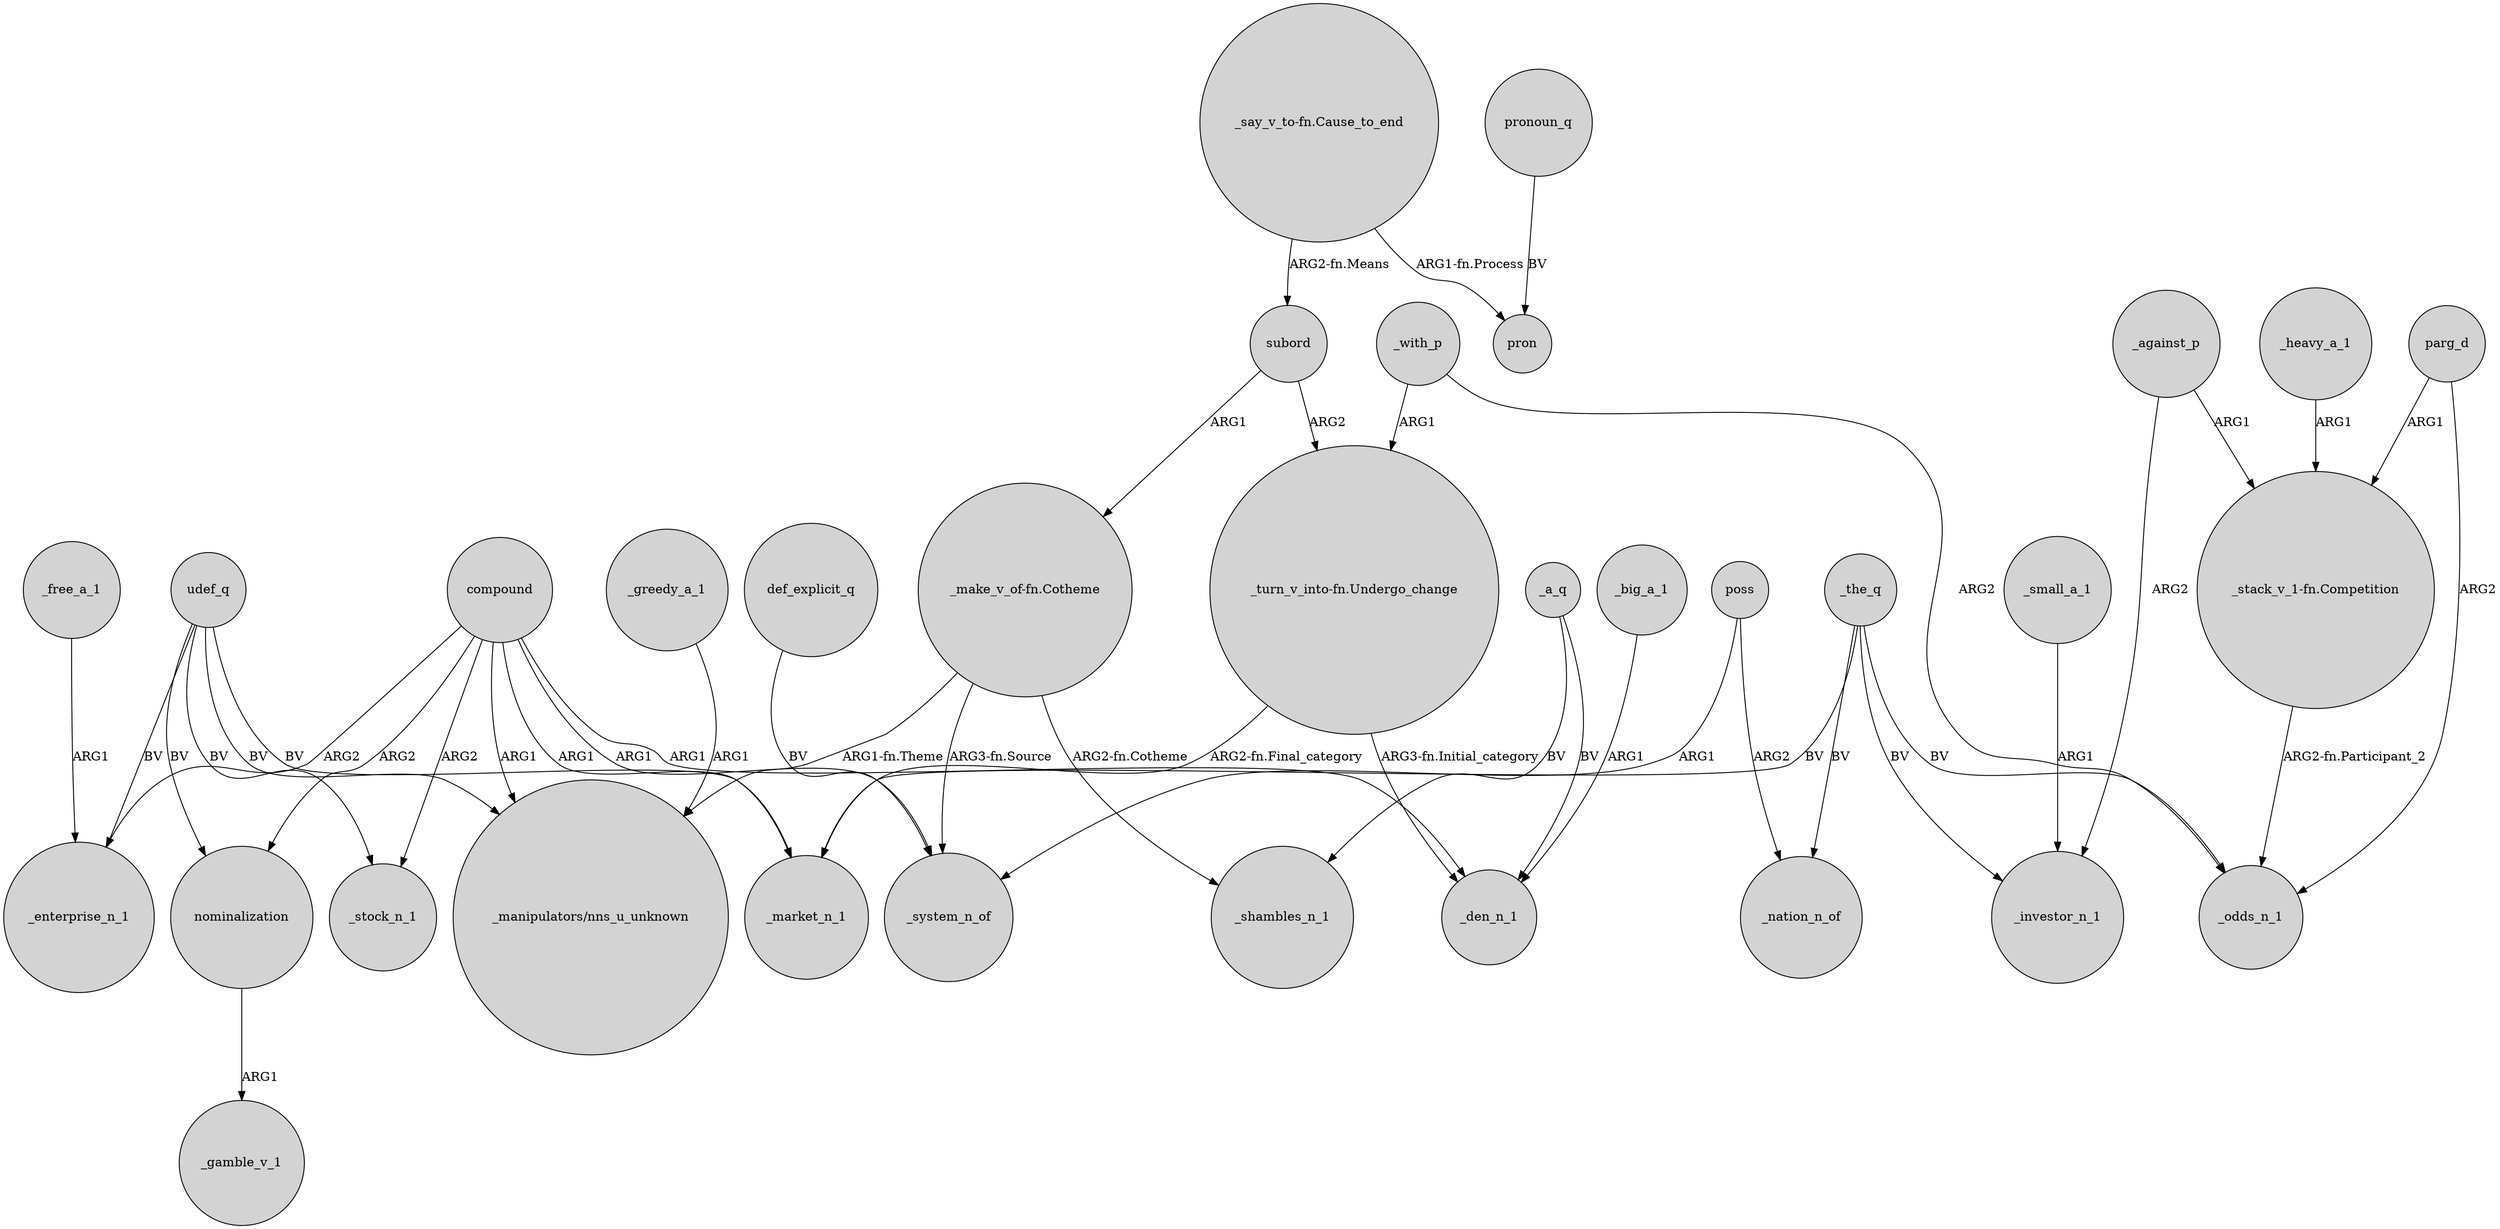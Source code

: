 digraph {
	node [shape=circle style=filled]
	_with_p -> "_turn_v_into-fn.Undergo_change" [label=ARG1]
	compound -> _system_n_of [label=ARG1]
	_the_q -> _investor_n_1 [label=BV]
	compound -> "_manipulators/nns_u_unknown" [label=ARG1]
	udef_q -> _market_n_1 [label=BV]
	_big_a_1 -> _den_n_1 [label=ARG1]
	"_make_v_of-fn.Cotheme" -> _system_n_of [label="ARG3-fn.Source"]
	udef_q -> _enterprise_n_1 [label=BV]
	poss -> _system_n_of [label=ARG1]
	_the_q -> _odds_n_1 [label=BV]
	_the_q -> _nation_n_of [label=BV]
	udef_q -> nominalization [label=BV]
	parg_d -> "_stack_v_1-fn.Competition" [label=ARG1]
	subord -> "_turn_v_into-fn.Undergo_change" [label=ARG2]
	"_say_v_to-fn.Cause_to_end" -> subord [label="ARG2-fn.Means"]
	"_turn_v_into-fn.Undergo_change" -> _den_n_1 [label="ARG3-fn.Initial_category"]
	"_say_v_to-fn.Cause_to_end" -> pron [label="ARG1-fn.Process"]
	_the_q -> _market_n_1 [label=BV]
	compound -> nominalization [label=ARG2]
	_a_q -> _den_n_1 [label=BV]
	subord -> "_make_v_of-fn.Cotheme" [label=ARG1]
	udef_q -> "_manipulators/nns_u_unknown" [label=BV]
	pronoun_q -> pron [label=BV]
	_free_a_1 -> _enterprise_n_1 [label=ARG1]
	udef_q -> _stock_n_1 [label=BV]
	_small_a_1 -> _investor_n_1 [label=ARG1]
	"_stack_v_1-fn.Competition" -> _odds_n_1 [label="ARG2-fn.Participant_2"]
	compound -> _enterprise_n_1 [label=ARG2]
	_against_p -> "_stack_v_1-fn.Competition" [label=ARG1]
	parg_d -> _odds_n_1 [label=ARG2]
	compound -> _stock_n_1 [label=ARG2]
	poss -> _nation_n_of [label=ARG2]
	_against_p -> _investor_n_1 [label=ARG2]
	_with_p -> _odds_n_1 [label=ARG2]
	"_turn_v_into-fn.Undergo_change" -> _market_n_1 [label="ARG2-fn.Final_category"]
	"_make_v_of-fn.Cotheme" -> _shambles_n_1 [label="ARG2-fn.Cotheme"]
	compound -> _den_n_1 [label=ARG1]
	_a_q -> _shambles_n_1 [label=BV]
	def_explicit_q -> _system_n_of [label=BV]
	_greedy_a_1 -> "_manipulators/nns_u_unknown" [label=ARG1]
	"_make_v_of-fn.Cotheme" -> "_manipulators/nns_u_unknown" [label="ARG1-fn.Theme"]
	compound -> _market_n_1 [label=ARG1]
	_heavy_a_1 -> "_stack_v_1-fn.Competition" [label=ARG1]
	nominalization -> _gamble_v_1 [label=ARG1]
}
